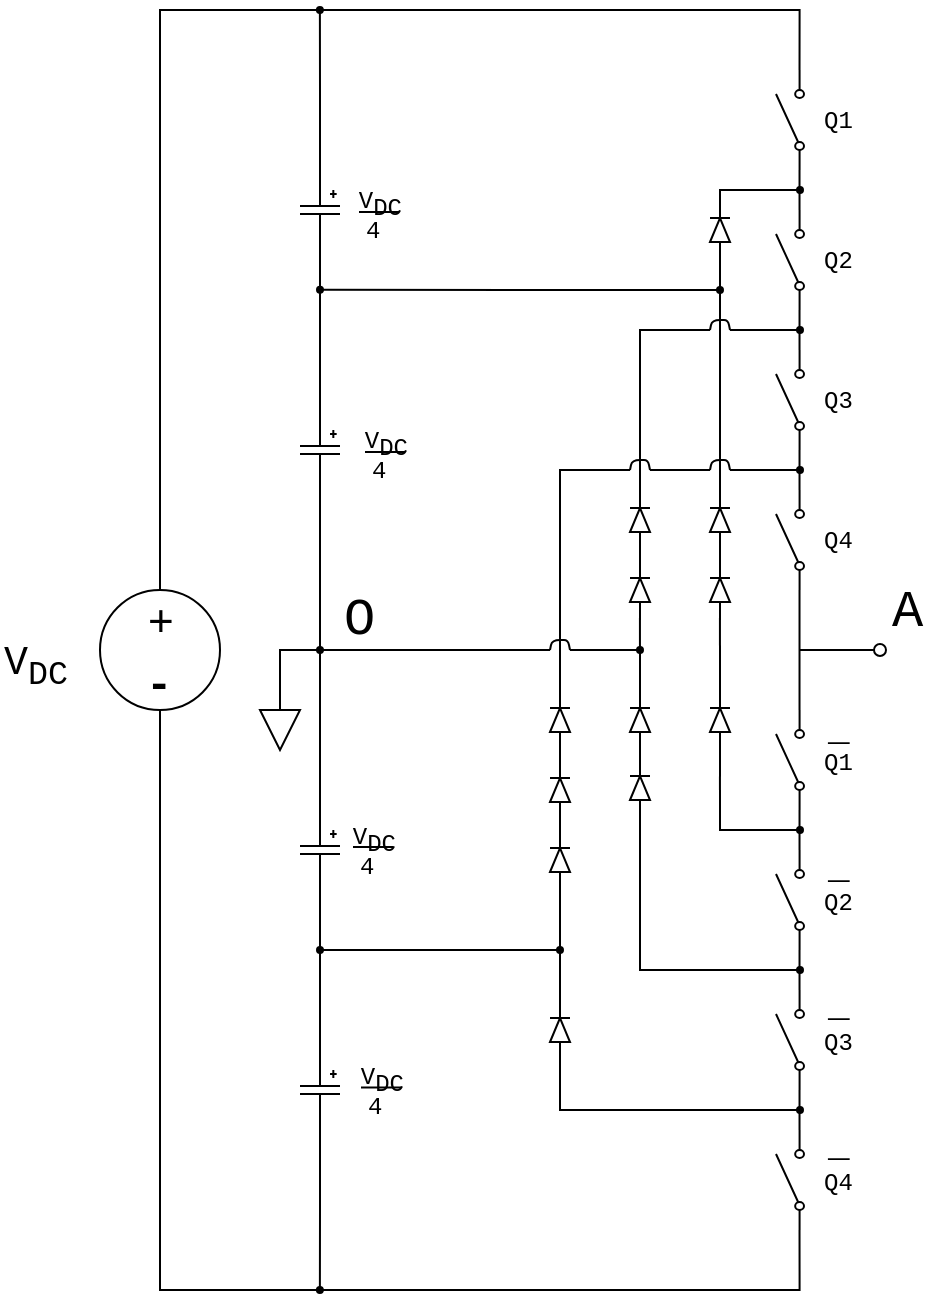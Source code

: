<mxfile version="10.6.6" type="github"><diagram id="sscBolJHvE7xzkybfC2L" name="Page-1"><mxGraphModel dx="1162" dy="651" grid="1" gridSize="5" guides="1" tooltips="1" connect="1" arrows="1" fold="1" page="1" pageScale="1" pageWidth="827" pageHeight="1169" math="0" shadow="0"><root><mxCell id="0"/><mxCell id="1" parent="0"/><mxCell id="ISOhxACk6VoRJgg4IMBV-1" value="" style="group" vertex="1" connectable="0" parent="1"><mxGeometry x="170" y="430" width="60" height="60" as="geometry"/></mxCell><mxCell id="ISOhxACk6VoRJgg4IMBV-2" value="" style="ellipse;whiteSpace=wrap;html=1;aspect=fixed;fillColor=none;" vertex="1" parent="ISOhxACk6VoRJgg4IMBV-1"><mxGeometry width="60" height="60" as="geometry"/></mxCell><mxCell id="ISOhxACk6VoRJgg4IMBV-3" value="+" style="text;html=1;resizable=0;points=[];autosize=1;align=left;verticalAlign=top;spacingTop=-4;fontStyle=0;fontSize=22;" vertex="1" parent="ISOhxACk6VoRJgg4IMBV-1"><mxGeometry x="22" width="20" height="20" as="geometry"/></mxCell><mxCell id="ISOhxACk6VoRJgg4IMBV-4" value="&lt;font style=&quot;font-size: 22px;&quot; face=&quot;Courier New&quot;&gt;-&lt;/font&gt;" style="text;html=1;resizable=0;points=[];autosize=1;align=left;verticalAlign=top;spacingTop=-4;fontSize=22;fontStyle=1" vertex="1" parent="ISOhxACk6VoRJgg4IMBV-1"><mxGeometry x="21" y="31" width="30" height="20" as="geometry"/></mxCell><mxCell id="ISOhxACk6VoRJgg4IMBV-5" style="edgeStyle=orthogonalEdgeStyle;rounded=0;orthogonalLoop=1;jettySize=auto;html=1;exitX=0;exitY=0.84;exitDx=0;exitDy=0;exitPerimeter=0;entryX=1;entryY=0.84;entryDx=0;entryDy=0;entryPerimeter=0;endArrow=none;endFill=0;" edge="1" parent="1" source="ISOhxACk6VoRJgg4IMBV-6" target="ISOhxACk6VoRJgg4IMBV-8"><mxGeometry relative="1" as="geometry"/></mxCell><mxCell id="ISOhxACk6VoRJgg4IMBV-6" value="" style="pointerEvents=1;verticalLabelPosition=bottom;shadow=0;dashed=0;align=center;fillColor=#ffffff;html=1;verticalAlign=top;strokeWidth=1;shape=mxgraph.electrical.electro-mechanical.simple_switch;direction=north;" vertex="1" parent="1"><mxGeometry x="508" y="170" width="14" height="50" as="geometry"/></mxCell><mxCell id="ISOhxACk6VoRJgg4IMBV-7" style="edgeStyle=orthogonalEdgeStyle;rounded=0;orthogonalLoop=1;jettySize=auto;html=1;exitX=0;exitY=0.84;exitDx=0;exitDy=0;exitPerimeter=0;entryX=1;entryY=0.84;entryDx=0;entryDy=0;entryPerimeter=0;endArrow=none;endFill=0;" edge="1" parent="1" source="ISOhxACk6VoRJgg4IMBV-8" target="ISOhxACk6VoRJgg4IMBV-10"><mxGeometry relative="1" as="geometry"/></mxCell><mxCell id="ISOhxACk6VoRJgg4IMBV-8" value="" style="pointerEvents=1;verticalLabelPosition=bottom;shadow=0;dashed=0;align=center;fillColor=#ffffff;html=1;verticalAlign=top;strokeWidth=1;shape=mxgraph.electrical.electro-mechanical.simple_switch;direction=north;" vertex="1" parent="1"><mxGeometry x="508" y="240" width="14" height="50" as="geometry"/></mxCell><mxCell id="ISOhxACk6VoRJgg4IMBV-9" style="edgeStyle=orthogonalEdgeStyle;rounded=0;orthogonalLoop=1;jettySize=auto;html=1;exitX=0;exitY=0.84;exitDx=0;exitDy=0;exitPerimeter=0;entryX=1;entryY=0.84;entryDx=0;entryDy=0;entryPerimeter=0;endArrow=none;endFill=0;" edge="1" parent="1" source="ISOhxACk6VoRJgg4IMBV-10" target="ISOhxACk6VoRJgg4IMBV-12"><mxGeometry relative="1" as="geometry"/></mxCell><mxCell id="ISOhxACk6VoRJgg4IMBV-10" value="" style="pointerEvents=1;verticalLabelPosition=bottom;shadow=0;dashed=0;align=center;fillColor=#ffffff;html=1;verticalAlign=top;strokeWidth=1;shape=mxgraph.electrical.electro-mechanical.simple_switch;direction=north;" vertex="1" parent="1"><mxGeometry x="508" y="310" width="14" height="50" as="geometry"/></mxCell><mxCell id="ISOhxACk6VoRJgg4IMBV-11" style="edgeStyle=orthogonalEdgeStyle;rounded=0;orthogonalLoop=1;jettySize=auto;html=1;exitX=0;exitY=0.84;exitDx=0;exitDy=0;exitPerimeter=0;entryX=1;entryY=0.84;entryDx=0;entryDy=0;entryPerimeter=0;endArrow=none;endFill=0;" edge="1" parent="1" source="ISOhxACk6VoRJgg4IMBV-12" target="ISOhxACk6VoRJgg4IMBV-14"><mxGeometry relative="1" as="geometry"/></mxCell><mxCell id="ISOhxACk6VoRJgg4IMBV-12" value="" style="pointerEvents=1;verticalLabelPosition=bottom;shadow=0;dashed=0;align=center;fillColor=#ffffff;html=1;verticalAlign=top;strokeWidth=1;shape=mxgraph.electrical.electro-mechanical.simple_switch;direction=north;" vertex="1" parent="1"><mxGeometry x="508" y="380" width="14" height="50" as="geometry"/></mxCell><mxCell id="ISOhxACk6VoRJgg4IMBV-13" style="edgeStyle=orthogonalEdgeStyle;rounded=0;orthogonalLoop=1;jettySize=auto;html=1;exitX=0;exitY=0.84;exitDx=0;exitDy=0;exitPerimeter=0;entryX=1;entryY=0.84;entryDx=0;entryDy=0;entryPerimeter=0;endArrow=none;endFill=0;" edge="1" parent="1" source="ISOhxACk6VoRJgg4IMBV-14" target="ISOhxACk6VoRJgg4IMBV-16"><mxGeometry relative="1" as="geometry"/></mxCell><mxCell id="ISOhxACk6VoRJgg4IMBV-14" value="" style="pointerEvents=1;verticalLabelPosition=bottom;shadow=0;dashed=0;align=center;fillColor=#ffffff;html=1;verticalAlign=top;strokeWidth=1;shape=mxgraph.electrical.electro-mechanical.simple_switch;direction=north;" vertex="1" parent="1"><mxGeometry x="508" y="490" width="14" height="50" as="geometry"/></mxCell><mxCell id="ISOhxACk6VoRJgg4IMBV-15" style="edgeStyle=orthogonalEdgeStyle;rounded=0;orthogonalLoop=1;jettySize=auto;html=1;exitX=0;exitY=0.84;exitDx=0;exitDy=0;exitPerimeter=0;entryX=1;entryY=0.84;entryDx=0;entryDy=0;entryPerimeter=0;endArrow=none;endFill=0;" edge="1" parent="1" source="ISOhxACk6VoRJgg4IMBV-16" target="ISOhxACk6VoRJgg4IMBV-18"><mxGeometry relative="1" as="geometry"/></mxCell><mxCell id="ISOhxACk6VoRJgg4IMBV-16" value="" style="pointerEvents=1;verticalLabelPosition=bottom;shadow=0;dashed=0;align=center;fillColor=#ffffff;html=1;verticalAlign=top;strokeWidth=1;shape=mxgraph.electrical.electro-mechanical.simple_switch;direction=north;" vertex="1" parent="1"><mxGeometry x="508" y="560" width="14" height="50" as="geometry"/></mxCell><mxCell id="ISOhxACk6VoRJgg4IMBV-17" style="edgeStyle=orthogonalEdgeStyle;rounded=0;orthogonalLoop=1;jettySize=auto;html=1;exitX=0;exitY=0.84;exitDx=0;exitDy=0;exitPerimeter=0;entryX=1;entryY=0.84;entryDx=0;entryDy=0;entryPerimeter=0;endArrow=none;endFill=0;" edge="1" parent="1" source="ISOhxACk6VoRJgg4IMBV-18" target="ISOhxACk6VoRJgg4IMBV-20"><mxGeometry relative="1" as="geometry"/></mxCell><mxCell id="ISOhxACk6VoRJgg4IMBV-18" value="" style="pointerEvents=1;verticalLabelPosition=bottom;shadow=0;dashed=0;align=center;fillColor=#ffffff;html=1;verticalAlign=top;strokeWidth=1;shape=mxgraph.electrical.electro-mechanical.simple_switch;direction=north;" vertex="1" parent="1"><mxGeometry x="508" y="630" width="14" height="50" as="geometry"/></mxCell><mxCell id="ISOhxACk6VoRJgg4IMBV-19" style="edgeStyle=orthogonalEdgeStyle;rounded=0;orthogonalLoop=1;jettySize=auto;html=1;exitX=0;exitY=0.84;exitDx=0;exitDy=0;exitPerimeter=0;entryX=0.5;entryY=1;entryDx=0;entryDy=0;endArrow=none;endFill=0;" edge="1" parent="1" source="ISOhxACk6VoRJgg4IMBV-20" target="ISOhxACk6VoRJgg4IMBV-2"><mxGeometry relative="1" as="geometry"><Array as="points"><mxPoint x="520" y="780"/><mxPoint x="200" y="780"/></Array></mxGeometry></mxCell><mxCell id="ISOhxACk6VoRJgg4IMBV-20" value="" style="pointerEvents=1;verticalLabelPosition=bottom;shadow=0;dashed=0;align=center;fillColor=#ffffff;html=1;verticalAlign=top;strokeWidth=1;shape=mxgraph.electrical.electro-mechanical.simple_switch;direction=north;" vertex="1" parent="1"><mxGeometry x="508" y="700" width="14" height="50" as="geometry"/></mxCell><mxCell id="ISOhxACk6VoRJgg4IMBV-21" style="edgeStyle=orthogonalEdgeStyle;rounded=0;orthogonalLoop=1;jettySize=auto;html=1;exitX=0;exitY=0.5;exitDx=0;exitDy=0;exitPerimeter=0;endArrow=oval;endFill=1;endSize=3;" edge="1" parent="1" source="ISOhxACk6VoRJgg4IMBV-22"><mxGeometry relative="1" as="geometry"><mxPoint x="279.944" y="140" as="targetPoint"/></mxGeometry></mxCell><mxCell id="ISOhxACk6VoRJgg4IMBV-22" value="" style="pointerEvents=1;verticalLabelPosition=bottom;shadow=0;dashed=0;align=center;fillColor=#ffffff;html=1;verticalAlign=top;strokeWidth=1;shape=mxgraph.electrical.capacitors.capacitor_5;direction=south;" vertex="1" parent="1"><mxGeometry x="270" y="220" width="20" height="40" as="geometry"/></mxCell><mxCell id="ISOhxACk6VoRJgg4IMBV-23" style="edgeStyle=orthogonalEdgeStyle;rounded=0;orthogonalLoop=1;jettySize=auto;html=1;exitX=0;exitY=0.5;exitDx=0;exitDy=0;exitPerimeter=0;entryX=1;entryY=0.5;entryDx=0;entryDy=0;entryPerimeter=0;endArrow=none;endFill=0;endSize=3;" edge="1" parent="1" source="ISOhxACk6VoRJgg4IMBV-25" target="ISOhxACk6VoRJgg4IMBV-22"><mxGeometry relative="1" as="geometry"/></mxCell><mxCell id="ISOhxACk6VoRJgg4IMBV-24" style="edgeStyle=orthogonalEdgeStyle;rounded=0;orthogonalLoop=1;jettySize=auto;html=1;exitX=1;exitY=0.5;exitDx=0;exitDy=0;exitPerimeter=0;entryX=0;entryY=0.5;entryDx=0;entryDy=0;entryPerimeter=0;endArrow=none;endFill=0;endSize=3;" edge="1" parent="1" source="ISOhxACk6VoRJgg4IMBV-25" target="ISOhxACk6VoRJgg4IMBV-29"><mxGeometry relative="1" as="geometry"/></mxCell><mxCell id="ISOhxACk6VoRJgg4IMBV-25" value="" style="pointerEvents=1;verticalLabelPosition=bottom;shadow=0;dashed=0;align=center;fillColor=#ffffff;html=1;verticalAlign=top;strokeWidth=1;shape=mxgraph.electrical.capacitors.capacitor_5;direction=south;" vertex="1" parent="1"><mxGeometry x="270" y="340" width="20" height="40" as="geometry"/></mxCell><mxCell id="ISOhxACk6VoRJgg4IMBV-26" style="edgeStyle=orthogonalEdgeStyle;rounded=0;orthogonalLoop=1;jettySize=auto;html=1;exitX=1;exitY=0.5;exitDx=0;exitDy=0;exitPerimeter=0;endArrow=oval;endFill=1;endSize=3;" edge="1" parent="1" source="ISOhxACk6VoRJgg4IMBV-27"><mxGeometry relative="1" as="geometry"><mxPoint x="279.944" y="780" as="targetPoint"/></mxGeometry></mxCell><mxCell id="ISOhxACk6VoRJgg4IMBV-27" value="" style="pointerEvents=1;verticalLabelPosition=bottom;shadow=0;dashed=0;align=center;fillColor=#ffffff;html=1;verticalAlign=top;strokeWidth=1;shape=mxgraph.electrical.capacitors.capacitor_5;direction=south;" vertex="1" parent="1"><mxGeometry x="270" y="660" width="20" height="40" as="geometry"/></mxCell><mxCell id="ISOhxACk6VoRJgg4IMBV-28" style="edgeStyle=orthogonalEdgeStyle;rounded=0;orthogonalLoop=1;jettySize=auto;html=1;exitX=1;exitY=0.5;exitDx=0;exitDy=0;exitPerimeter=0;entryX=0;entryY=0.5;entryDx=0;entryDy=0;entryPerimeter=0;endArrow=none;endFill=0;endSize=3;" edge="1" parent="1" source="ISOhxACk6VoRJgg4IMBV-29" target="ISOhxACk6VoRJgg4IMBV-27"><mxGeometry relative="1" as="geometry"/></mxCell><mxCell id="ISOhxACk6VoRJgg4IMBV-29" value="" style="pointerEvents=1;verticalLabelPosition=bottom;shadow=0;dashed=0;align=center;fillColor=#ffffff;html=1;verticalAlign=top;strokeWidth=1;shape=mxgraph.electrical.capacitors.capacitor_5;direction=south;" vertex="1" parent="1"><mxGeometry x="270" y="540" width="20" height="40" as="geometry"/></mxCell><mxCell id="ISOhxACk6VoRJgg4IMBV-30" style="edgeStyle=orthogonalEdgeStyle;rounded=0;orthogonalLoop=1;jettySize=auto;html=1;endArrow=oval;endFill=1;endSize=3;" edge="1" parent="1"><mxGeometry relative="1" as="geometry"><mxPoint x="520" y="370" as="targetPoint"/><Array as="points"><mxPoint x="485" y="370"/></Array><mxPoint x="485" y="370" as="sourcePoint"/></mxGeometry></mxCell><mxCell id="ISOhxACk6VoRJgg4IMBV-31" style="edgeStyle=orthogonalEdgeStyle;rounded=0;orthogonalLoop=1;jettySize=auto;html=1;endArrow=oval;endFill=1;endSize=3;" edge="1" parent="1"><mxGeometry relative="1" as="geometry"><mxPoint x="520" y="550" as="targetPoint"/><Array as="points"><mxPoint x="480" y="550"/></Array><mxPoint x="480" y="530" as="sourcePoint"/></mxGeometry></mxCell><mxCell id="ISOhxACk6VoRJgg4IMBV-33" style="edgeStyle=orthogonalEdgeStyle;rounded=0;orthogonalLoop=1;jettySize=auto;html=1;exitX=0.5;exitY=0;exitDx=0;exitDy=0;entryX=1;entryY=0.84;entryDx=0;entryDy=0;entryPerimeter=0;endArrow=none;endFill=0;" edge="1" parent="1" source="ISOhxACk6VoRJgg4IMBV-2" target="ISOhxACk6VoRJgg4IMBV-6"><mxGeometry relative="1" as="geometry"><mxPoint x="410" y="140" as="targetPoint"/><Array as="points"><mxPoint x="200" y="140"/><mxPoint x="520" y="140"/></Array></mxGeometry></mxCell><mxCell id="ISOhxACk6VoRJgg4IMBV-34" style="edgeStyle=orthogonalEdgeStyle;rounded=0;orthogonalLoop=1;jettySize=auto;html=1;exitX=0.5;exitY=0;exitDx=0;exitDy=0;exitPerimeter=0;endArrow=oval;endFill=1;endSize=3;" edge="1" parent="1" source="ISOhxACk6VoRJgg4IMBV-35"><mxGeometry relative="1" as="geometry"><mxPoint x="280" y="460" as="targetPoint"/><Array as="points"><mxPoint x="260" y="460"/></Array></mxGeometry></mxCell><mxCell id="ISOhxACk6VoRJgg4IMBV-35" value="" style="pointerEvents=1;verticalLabelPosition=bottom;shadow=0;dashed=0;align=center;fillColor=#ffffff;html=1;verticalAlign=top;strokeWidth=1;shape=mxgraph.electrical.signal_sources.signal_ground;" vertex="1" parent="1"><mxGeometry x="250" y="480" width="20" height="30" as="geometry"/></mxCell><mxCell id="ISOhxACk6VoRJgg4IMBV-36" style="edgeStyle=orthogonalEdgeStyle;rounded=0;orthogonalLoop=1;jettySize=auto;html=1;endArrow=oval;endFill=1;endSize=3;" edge="1" parent="1"><mxGeometry relative="1" as="geometry"><mxPoint x="520" y="300" as="targetPoint"/><Array as="points"><mxPoint x="490" y="300"/></Array><mxPoint x="485" y="300" as="sourcePoint"/></mxGeometry></mxCell><mxCell id="ISOhxACk6VoRJgg4IMBV-38" style="edgeStyle=orthogonalEdgeStyle;rounded=0;orthogonalLoop=1;jettySize=auto;html=1;endArrow=oval;endFill=1;endSize=3;exitX=0;exitY=0.5;exitDx=0;exitDy=0;exitPerimeter=0;" edge="1" parent="1" source="ISOhxACk6VoRJgg4IMBV-70"><mxGeometry relative="1" as="geometry"><mxPoint x="520" y="620" as="targetPoint"/><Array as="points"><mxPoint x="440" y="620"/></Array><mxPoint x="440" y="590" as="sourcePoint"/></mxGeometry></mxCell><mxCell id="ISOhxACk6VoRJgg4IMBV-43" style="edgeStyle=orthogonalEdgeStyle;rounded=0;orthogonalLoop=1;jettySize=auto;html=1;endArrow=oval;endFill=1;endSize=3;exitX=1;exitY=0.5;exitDx=0;exitDy=0;exitPerimeter=0;" edge="1" parent="1" source="ISOhxACk6VoRJgg4IMBV-52"><mxGeometry relative="1" as="geometry"><Array as="points"><mxPoint x="480" y="230"/><mxPoint x="520" y="230"/></Array><mxPoint x="420" y="260" as="sourcePoint"/><mxPoint x="520" y="230" as="targetPoint"/></mxGeometry></mxCell><mxCell id="ISOhxACk6VoRJgg4IMBV-46" style="edgeStyle=orthogonalEdgeStyle;rounded=0;orthogonalLoop=1;jettySize=auto;html=1;endArrow=oval;endFill=1;endSize=3;exitX=0;exitY=0.5;exitDx=0;exitDy=0;exitPerimeter=0;" edge="1" parent="1" source="ISOhxACk6VoRJgg4IMBV-82"><mxGeometry relative="1" as="geometry"><mxPoint x="520" y="690" as="targetPoint"/><Array as="points"><mxPoint x="400" y="690"/></Array><mxPoint x="330" y="690" as="sourcePoint"/></mxGeometry></mxCell><mxCell id="ISOhxACk6VoRJgg4IMBV-48" value="" style="endArrow=oval;html=1;endFill=0;" edge="1" parent="1"><mxGeometry width="50" height="50" relative="1" as="geometry"><mxPoint x="520" y="460" as="sourcePoint"/><mxPoint x="560" y="460" as="targetPoint"/></mxGeometry></mxCell><mxCell id="ISOhxACk6VoRJgg4IMBV-49" value="&lt;font style=&quot;font-size: 20px&quot; face=&quot;Courier New&quot;&gt;V&lt;sub&gt;DC&lt;/sub&gt;&lt;/font&gt;" style="text;html=1;resizable=0;points=[];autosize=1;align=left;verticalAlign=top;spacingTop=-4;fontSize=26;" vertex="1" parent="1"><mxGeometry x="120" y="445" width="50" height="40" as="geometry"/></mxCell><mxCell id="ISOhxACk6VoRJgg4IMBV-50" value="&lt;font face=&quot;Courier New&quot;&gt;O&lt;/font&gt;" style="text;html=1;resizable=0;points=[];autosize=1;align=left;verticalAlign=top;spacingTop=-4;fontSize=26;" vertex="1" parent="1"><mxGeometry x="290" y="425" width="30" height="30" as="geometry"/></mxCell><mxCell id="ISOhxACk6VoRJgg4IMBV-51" value="&lt;font face=&quot;Courier New&quot;&gt;A&lt;/font&gt;" style="text;html=1;resizable=0;points=[];autosize=1;align=left;verticalAlign=top;spacingTop=-4;fontSize=26;" vertex="1" parent="1"><mxGeometry x="564" y="421" width="30" height="30" as="geometry"/></mxCell><mxCell id="ISOhxACk6VoRJgg4IMBV-52" value="" style="pointerEvents=1;fillColor=#000000;verticalLabelPosition=bottom;shadow=0;dashed=0;align=center;fillColor=#ffffff;html=1;verticalAlign=top;strokeWidth=1;shape=mxgraph.electrical.diodes.diode;direction=north;" vertex="1" parent="1"><mxGeometry x="475" y="235" width="10" height="30" as="geometry"/></mxCell><mxCell id="ISOhxACk6VoRJgg4IMBV-53" value="" style="endArrow=none;html=1;" edge="1" parent="1"><mxGeometry width="50" height="50" relative="1" as="geometry"><mxPoint x="475" y="300" as="sourcePoint"/><mxPoint x="485" y="300" as="targetPoint"/><Array as="points"><mxPoint x="476" y="295"/><mxPoint x="484" y="295"/></Array></mxGeometry></mxCell><mxCell id="ISOhxACk6VoRJgg4IMBV-60" style="edgeStyle=orthogonalEdgeStyle;rounded=0;orthogonalLoop=1;jettySize=auto;html=1;exitX=1;exitY=0.5;exitDx=0;exitDy=0;exitPerimeter=0;endArrow=none;endFill=0;entryX=0;entryY=0.5;entryDx=0;entryDy=0;entryPerimeter=0;" edge="1" parent="1" source="ISOhxACk6VoRJgg4IMBV-54" target="ISOhxACk6VoRJgg4IMBV-52"><mxGeometry relative="1" as="geometry"><mxPoint x="479.98" y="375" as="targetPoint"/></mxGeometry></mxCell><mxCell id="ISOhxACk6VoRJgg4IMBV-54" value="" style="pointerEvents=1;fillColor=#000000;verticalLabelPosition=bottom;shadow=0;dashed=0;align=center;fillColor=#ffffff;html=1;verticalAlign=top;strokeWidth=1;shape=mxgraph.electrical.diodes.diode;direction=north;" vertex="1" parent="1"><mxGeometry x="475" y="380" width="10" height="30" as="geometry"/></mxCell><mxCell id="ISOhxACk6VoRJgg4IMBV-59" style="edgeStyle=orthogonalEdgeStyle;rounded=0;orthogonalLoop=1;jettySize=auto;html=1;exitX=1;exitY=0.5;exitDx=0;exitDy=0;exitPerimeter=0;entryX=0;entryY=0.5;entryDx=0;entryDy=0;entryPerimeter=0;endArrow=none;endFill=0;" edge="1" parent="1" target="ISOhxACk6VoRJgg4IMBV-54"><mxGeometry relative="1" as="geometry"><mxPoint x="480" y="415" as="sourcePoint"/></mxGeometry></mxCell><mxCell id="ISOhxACk6VoRJgg4IMBV-55" value="" style="pointerEvents=1;fillColor=#000000;verticalLabelPosition=bottom;shadow=0;dashed=0;align=center;fillColor=#ffffff;html=1;verticalAlign=top;strokeWidth=1;shape=mxgraph.electrical.diodes.diode;direction=north;" vertex="1" parent="1"><mxGeometry x="475" y="415" width="10" height="30" as="geometry"/></mxCell><mxCell id="ISOhxACk6VoRJgg4IMBV-57" style="edgeStyle=orthogonalEdgeStyle;rounded=0;orthogonalLoop=1;jettySize=auto;html=1;exitX=0;exitY=0.5;exitDx=0;exitDy=0;exitPerimeter=0;endArrow=none;endFill=0;" edge="1" parent="1" source="ISOhxACk6VoRJgg4IMBV-56"><mxGeometry relative="1" as="geometry"><mxPoint x="479.98" y="530.034" as="targetPoint"/></mxGeometry></mxCell><mxCell id="ISOhxACk6VoRJgg4IMBV-58" style="edgeStyle=orthogonalEdgeStyle;rounded=0;orthogonalLoop=1;jettySize=auto;html=1;exitX=1;exitY=0.5;exitDx=0;exitDy=0;exitPerimeter=0;entryX=0.033;entryY=0.498;entryDx=0;entryDy=0;entryPerimeter=0;endArrow=none;endFill=0;" edge="1" parent="1" source="ISOhxACk6VoRJgg4IMBV-56" target="ISOhxACk6VoRJgg4IMBV-55"><mxGeometry relative="1" as="geometry"/></mxCell><mxCell id="ISOhxACk6VoRJgg4IMBV-56" value="" style="pointerEvents=1;fillColor=#000000;verticalLabelPosition=bottom;shadow=0;dashed=0;align=center;fillColor=#ffffff;html=1;verticalAlign=top;strokeWidth=1;shape=mxgraph.electrical.diodes.diode;direction=north;" vertex="1" parent="1"><mxGeometry x="475" y="480" width="10" height="30" as="geometry"/></mxCell><mxCell id="ISOhxACk6VoRJgg4IMBV-61" value="" style="endArrow=none;html=1;" edge="1" parent="1"><mxGeometry width="50" height="50" relative="1" as="geometry"><mxPoint x="475.0" y="370" as="sourcePoint"/><mxPoint x="485.0" y="370" as="targetPoint"/><Array as="points"><mxPoint x="476" y="365"/><mxPoint x="484" y="365"/></Array></mxGeometry></mxCell><mxCell id="ISOhxACk6VoRJgg4IMBV-74" style="edgeStyle=orthogonalEdgeStyle;rounded=0;orthogonalLoop=1;jettySize=auto;html=1;exitX=1;exitY=0.5;exitDx=0;exitDy=0;exitPerimeter=0;endArrow=none;endFill=0;endSize=3;" edge="1" parent="1" source="ISOhxACk6VoRJgg4IMBV-62"><mxGeometry relative="1" as="geometry"><mxPoint x="475" y="300" as="targetPoint"/><Array as="points"><mxPoint x="440" y="300"/></Array></mxGeometry></mxCell><mxCell id="ISOhxACk6VoRJgg4IMBV-62" value="" style="pointerEvents=1;fillColor=#000000;verticalLabelPosition=bottom;shadow=0;dashed=0;align=center;fillColor=#ffffff;html=1;verticalAlign=top;strokeWidth=1;shape=mxgraph.electrical.diodes.diode;direction=north;" vertex="1" parent="1"><mxGeometry x="435" y="380" width="10" height="30" as="geometry"/></mxCell><mxCell id="ISOhxACk6VoRJgg4IMBV-63" style="edgeStyle=orthogonalEdgeStyle;rounded=0;orthogonalLoop=1;jettySize=auto;html=1;exitX=1;exitY=0.5;exitDx=0;exitDy=0;exitPerimeter=0;entryX=0;entryY=0.5;entryDx=0;entryDy=0;entryPerimeter=0;endArrow=none;endFill=0;" edge="1" parent="1" source="ISOhxACk6VoRJgg4IMBV-64" target="ISOhxACk6VoRJgg4IMBV-62"><mxGeometry relative="1" as="geometry"/></mxCell><mxCell id="ISOhxACk6VoRJgg4IMBV-64" value="" style="pointerEvents=1;fillColor=#000000;verticalLabelPosition=bottom;shadow=0;dashed=0;align=center;fillColor=#ffffff;html=1;verticalAlign=top;strokeWidth=1;shape=mxgraph.electrical.diodes.diode;direction=north;" vertex="1" parent="1"><mxGeometry x="435" y="415" width="10" height="30" as="geometry"/></mxCell><mxCell id="ISOhxACk6VoRJgg4IMBV-65" style="edgeStyle=orthogonalEdgeStyle;rounded=0;orthogonalLoop=1;jettySize=auto;html=1;exitX=1;exitY=0.5;exitDx=0;exitDy=0;exitPerimeter=0;entryX=0.033;entryY=0.498;entryDx=0;entryDy=0;entryPerimeter=0;endArrow=none;endFill=0;" edge="1" parent="1" target="ISOhxACk6VoRJgg4IMBV-64" source="ISOhxACk6VoRJgg4IMBV-68"><mxGeometry relative="1" as="geometry"><mxPoint x="440.143" y="490.286" as="sourcePoint"/></mxGeometry></mxCell><mxCell id="ISOhxACk6VoRJgg4IMBV-68" value="" style="pointerEvents=1;fillColor=#000000;verticalLabelPosition=bottom;shadow=0;dashed=0;align=center;fillColor=#ffffff;html=1;verticalAlign=top;strokeWidth=1;shape=mxgraph.electrical.diodes.diode;direction=north;" vertex="1" parent="1"><mxGeometry x="435" y="480" width="10" height="30" as="geometry"/></mxCell><mxCell id="ISOhxACk6VoRJgg4IMBV-69" style="edgeStyle=orthogonalEdgeStyle;rounded=0;orthogonalLoop=1;jettySize=auto;html=1;exitX=1;exitY=0.5;exitDx=0;exitDy=0;exitPerimeter=0;entryX=0;entryY=0.5;entryDx=0;entryDy=0;entryPerimeter=0;endArrow=none;endFill=0;" edge="1" parent="1" source="ISOhxACk6VoRJgg4IMBV-70"><mxGeometry relative="1" as="geometry"><mxPoint x="440" y="509" as="targetPoint"/></mxGeometry></mxCell><mxCell id="ISOhxACk6VoRJgg4IMBV-70" value="" style="pointerEvents=1;fillColor=#000000;verticalLabelPosition=bottom;shadow=0;dashed=0;align=center;fillColor=#ffffff;html=1;verticalAlign=top;strokeWidth=1;shape=mxgraph.electrical.diodes.diode;direction=north;" vertex="1" parent="1"><mxGeometry x="435" y="514" width="10" height="30" as="geometry"/></mxCell><mxCell id="ISOhxACk6VoRJgg4IMBV-73" value="" style="endArrow=oval;html=1;endFill=1;endSize=3;" edge="1" parent="1"><mxGeometry width="50" height="50" relative="1" as="geometry"><mxPoint x="405" y="460" as="sourcePoint"/><mxPoint x="440" y="460" as="targetPoint"/></mxGeometry></mxCell><mxCell id="ISOhxACk6VoRJgg4IMBV-79" style="edgeStyle=orthogonalEdgeStyle;rounded=0;orthogonalLoop=1;jettySize=auto;html=1;exitX=1;exitY=0.5;exitDx=0;exitDy=0;exitPerimeter=0;endArrow=none;endFill=0;endSize=3;" edge="1" parent="1" source="ISOhxACk6VoRJgg4IMBV-75"><mxGeometry relative="1" as="geometry"><mxPoint x="435" y="370" as="targetPoint"/><Array as="points"><mxPoint x="400" y="370"/></Array></mxGeometry></mxCell><mxCell id="ISOhxACk6VoRJgg4IMBV-75" value="" style="pointerEvents=1;fillColor=#000000;verticalLabelPosition=bottom;shadow=0;dashed=0;align=center;fillColor=#ffffff;html=1;verticalAlign=top;strokeWidth=1;shape=mxgraph.electrical.diodes.diode;direction=north;" vertex="1" parent="1"><mxGeometry x="395" y="480" width="10" height="30" as="geometry"/></mxCell><mxCell id="ISOhxACk6VoRJgg4IMBV-76" style="edgeStyle=orthogonalEdgeStyle;rounded=0;orthogonalLoop=1;jettySize=auto;html=1;exitX=1;exitY=0.5;exitDx=0;exitDy=0;exitPerimeter=0;entryX=0;entryY=0.5;entryDx=0;entryDy=0;entryPerimeter=0;endArrow=none;endFill=0;" edge="1" parent="1" source="ISOhxACk6VoRJgg4IMBV-77" target="ISOhxACk6VoRJgg4IMBV-75"><mxGeometry relative="1" as="geometry"/></mxCell><mxCell id="ISOhxACk6VoRJgg4IMBV-77" value="" style="pointerEvents=1;fillColor=#000000;verticalLabelPosition=bottom;shadow=0;dashed=0;align=center;fillColor=#ffffff;html=1;verticalAlign=top;strokeWidth=1;shape=mxgraph.electrical.diodes.diode;direction=north;" vertex="1" parent="1"><mxGeometry x="395" y="515" width="10" height="30" as="geometry"/></mxCell><mxCell id="ISOhxACk6VoRJgg4IMBV-84" style="edgeStyle=orthogonalEdgeStyle;rounded=0;orthogonalLoop=1;jettySize=auto;html=1;exitX=1;exitY=0.5;exitDx=0;exitDy=0;exitPerimeter=0;entryX=0;entryY=0.5;entryDx=0;entryDy=0;entryPerimeter=0;endArrow=none;endFill=0;endSize=3;" edge="1" parent="1" source="ISOhxACk6VoRJgg4IMBV-78" target="ISOhxACk6VoRJgg4IMBV-77"><mxGeometry relative="1" as="geometry"/></mxCell><mxCell id="ISOhxACk6VoRJgg4IMBV-78" value="" style="pointerEvents=1;fillColor=#000000;verticalLabelPosition=bottom;shadow=0;dashed=0;align=center;fillColor=#ffffff;html=1;verticalAlign=top;strokeWidth=1;shape=mxgraph.electrical.diodes.diode;direction=north;" vertex="1" parent="1"><mxGeometry x="395" y="550" width="10" height="30" as="geometry"/></mxCell><mxCell id="ISOhxACk6VoRJgg4IMBV-80" value="" style="endArrow=none;html=1;" edge="1" parent="1"><mxGeometry width="50" height="50" relative="1" as="geometry"><mxPoint x="435.0" y="370" as="sourcePoint"/><mxPoint x="445.0" y="370" as="targetPoint"/><Array as="points"><mxPoint x="436" y="365"/><mxPoint x="444" y="365"/></Array></mxGeometry></mxCell><mxCell id="ISOhxACk6VoRJgg4IMBV-81" value="" style="endArrow=none;html=1;" edge="1" parent="1"><mxGeometry width="50" height="50" relative="1" as="geometry"><mxPoint x="445" y="370" as="sourcePoint"/><mxPoint x="475" y="370" as="targetPoint"/></mxGeometry></mxCell><mxCell id="ISOhxACk6VoRJgg4IMBV-83" style="edgeStyle=orthogonalEdgeStyle;rounded=0;orthogonalLoop=1;jettySize=auto;html=1;exitX=1;exitY=0.5;exitDx=0;exitDy=0;exitPerimeter=0;entryX=0;entryY=0.5;entryDx=0;entryDy=0;entryPerimeter=0;endArrow=none;endFill=0;endSize=3;" edge="1" parent="1" source="ISOhxACk6VoRJgg4IMBV-82" target="ISOhxACk6VoRJgg4IMBV-78"><mxGeometry relative="1" as="geometry"/></mxCell><mxCell id="ISOhxACk6VoRJgg4IMBV-82" value="" style="pointerEvents=1;fillColor=#000000;verticalLabelPosition=bottom;shadow=0;dashed=0;align=center;fillColor=#ffffff;html=1;verticalAlign=top;strokeWidth=1;shape=mxgraph.electrical.diodes.diode;direction=north;" vertex="1" parent="1"><mxGeometry x="395" y="635" width="10" height="30" as="geometry"/></mxCell><mxCell id="ISOhxACk6VoRJgg4IMBV-85" value="" style="endArrow=oval;html=1;startArrow=oval;startFill=1;endFill=1;endSize=3;startSize=3;" edge="1" parent="1"><mxGeometry width="50" height="50" relative="1" as="geometry"><mxPoint x="280" y="610" as="sourcePoint"/><mxPoint x="400" y="610" as="targetPoint"/></mxGeometry></mxCell><mxCell id="ISOhxACk6VoRJgg4IMBV-86" value="" style="endArrow=oval;html=1;startArrow=oval;startFill=1;endFill=1;endSize=3;startSize=3;" edge="1" parent="1"><mxGeometry width="50" height="50" relative="1" as="geometry"><mxPoint x="280" y="279.9" as="sourcePoint"/><mxPoint x="480" y="280" as="targetPoint"/></mxGeometry></mxCell><mxCell id="ISOhxACk6VoRJgg4IMBV-87" value="" style="endArrow=none;html=1;" edge="1" parent="1"><mxGeometry width="50" height="50" relative="1" as="geometry"><mxPoint x="395" y="460.0" as="sourcePoint"/><mxPoint x="405" y="460.0" as="targetPoint"/><Array as="points"><mxPoint x="396" y="455"/><mxPoint x="404" y="455"/></Array></mxGeometry></mxCell><mxCell id="ISOhxACk6VoRJgg4IMBV-88" value="" style="endArrow=none;html=1;" edge="1" parent="1"><mxGeometry width="50" height="50" relative="1" as="geometry"><mxPoint x="280" y="460" as="sourcePoint"/><mxPoint x="395" y="460" as="targetPoint"/></mxGeometry></mxCell><mxCell id="ISOhxACk6VoRJgg4IMBV-89" value="&lt;font face=&quot;Courier New&quot;&gt;Q1&lt;/font&gt;" style="text;html=1;resizable=0;points=[];autosize=1;align=left;verticalAlign=top;spacingTop=-4;" vertex="1" parent="1"><mxGeometry x="530" y="185" width="25" height="20" as="geometry"/></mxCell><mxCell id="ISOhxACk6VoRJgg4IMBV-90" value="&lt;font face=&quot;Courier New&quot;&gt;Q2&lt;/font&gt;" style="text;html=1;resizable=0;points=[];autosize=1;align=left;verticalAlign=top;spacingTop=-4;" vertex="1" parent="1"><mxGeometry x="530" y="255" width="25" height="20" as="geometry"/></mxCell><mxCell id="ISOhxACk6VoRJgg4IMBV-91" value="&lt;font face=&quot;Courier New&quot;&gt;Q3&lt;/font&gt;" style="text;html=1;resizable=0;points=[];autosize=1;align=left;verticalAlign=top;spacingTop=-4;" vertex="1" parent="1"><mxGeometry x="530" y="325" width="25" height="20" as="geometry"/></mxCell><mxCell id="ISOhxACk6VoRJgg4IMBV-92" value="&lt;font face=&quot;Courier New&quot;&gt;Q4&lt;/font&gt;" style="text;html=1;resizable=0;points=[];autosize=1;align=left;verticalAlign=top;spacingTop=-4;" vertex="1" parent="1"><mxGeometry x="530" y="395" width="25" height="20" as="geometry"/></mxCell><mxCell id="ISOhxACk6VoRJgg4IMBV-93" value="&lt;font face=&quot;Courier New&quot;&gt;Q1&lt;/font&gt;" style="text;html=1;resizable=0;points=[];autosize=1;align=left;verticalAlign=top;spacingTop=-4;" vertex="1" parent="1"><mxGeometry x="530" y="505.6" width="25" height="20" as="geometry"/></mxCell><mxCell id="ISOhxACk6VoRJgg4IMBV-94" value="&lt;font face=&quot;Courier New&quot;&gt;Q2&lt;/font&gt;" style="text;html=1;resizable=0;points=[];autosize=1;align=left;verticalAlign=top;spacingTop=-4;" vertex="1" parent="1"><mxGeometry x="530" y="575.6" width="25" height="20" as="geometry"/></mxCell><mxCell id="ISOhxACk6VoRJgg4IMBV-95" value="&lt;font face=&quot;Courier New&quot;&gt;Q3&lt;/font&gt;" style="text;html=1;resizable=0;points=[];autosize=1;align=left;verticalAlign=top;spacingTop=-4;" vertex="1" parent="1"><mxGeometry x="530" y="645.6" width="25" height="20" as="geometry"/></mxCell><mxCell id="ISOhxACk6VoRJgg4IMBV-96" value="&lt;font face=&quot;Courier New&quot;&gt;Q4&lt;/font&gt;" style="text;html=1;resizable=0;points=[];autosize=1;align=left;verticalAlign=top;spacingTop=-4;" vertex="1" parent="1"><mxGeometry x="530" y="715.6" width="25" height="20" as="geometry"/></mxCell><mxCell id="ISOhxACk6VoRJgg4IMBV-97" value="&lt;font style=&quot;font-size: 18px;&quot; face=&quot;Courier New&quot;&gt;_&lt;/font&gt;" style="text;html=1;resizable=0;points=[];autosize=1;align=left;verticalAlign=top;spacingTop=-4;fontSize=18;" vertex="1" parent="1"><mxGeometry x="532" y="485.5" width="20" height="20" as="geometry"/></mxCell><mxCell id="ISOhxACk6VoRJgg4IMBV-98" value="&lt;font style=&quot;font-size: 18px;&quot; face=&quot;Courier New&quot;&gt;_&lt;/font&gt;" style="text;html=1;resizable=0;points=[];autosize=1;align=left;verticalAlign=top;spacingTop=-4;fontSize=18;" vertex="1" parent="1"><mxGeometry x="532" y="555" width="20" height="20" as="geometry"/></mxCell><mxCell id="ISOhxACk6VoRJgg4IMBV-99" value="&lt;font style=&quot;font-size: 18px;&quot; face=&quot;Courier New&quot;&gt;_&lt;/font&gt;" style="text;html=1;resizable=0;points=[];autosize=1;align=left;verticalAlign=top;spacingTop=-4;fontSize=18;" vertex="1" parent="1"><mxGeometry x="532" y="624" width="20" height="20" as="geometry"/></mxCell><mxCell id="ISOhxACk6VoRJgg4IMBV-100" value="&lt;font style=&quot;font-size: 18px;&quot; face=&quot;Courier New&quot;&gt;_&lt;/font&gt;" style="text;html=1;resizable=0;points=[];autosize=1;align=left;verticalAlign=top;spacingTop=-4;fontSize=18;" vertex="1" parent="1"><mxGeometry x="532" y="694" width="20" height="20" as="geometry"/></mxCell><mxCell id="ISOhxACk6VoRJgg4IMBV-104" value="" style="group" vertex="1" connectable="0" parent="1"><mxGeometry x="275" y="345" width="50" height="35" as="geometry"/></mxCell><mxCell id="ISOhxACk6VoRJgg4IMBV-101" value="" style="endArrow=none;html=1;fontSize=16;" edge="1" parent="ISOhxACk6VoRJgg4IMBV-104"><mxGeometry width="50" height="50" relative="1" as="geometry"><mxPoint x="27.5" y="16" as="sourcePoint"/><mxPoint x="47.5" y="16" as="targetPoint"/></mxGeometry></mxCell><mxCell id="ISOhxACk6VoRJgg4IMBV-102" value="&lt;font style=&quot;font-size: 12px;&quot; face=&quot;Courier New&quot;&gt;V&lt;sub style=&quot;font-size: 12px;&quot;&gt;DC&lt;/sub&gt;&lt;/font&gt;" style="text;html=1;resizable=0;points=[];autosize=1;align=right;verticalAlign=top;spacingTop=-4;fontSize=12;" vertex="1" parent="ISOhxACk6VoRJgg4IMBV-104"><mxGeometry width="50" height="30" as="geometry"/></mxCell><mxCell id="ISOhxACk6VoRJgg4IMBV-103" value="&lt;font face=&quot;Courier New&quot;&gt;4&lt;/font&gt;" style="text;html=1;resizable=0;points=[];autosize=1;align=left;verticalAlign=top;spacingTop=-4;fontSize=12;" vertex="1" parent="ISOhxACk6VoRJgg4IMBV-104"><mxGeometry x="29" y="15" width="20" height="20" as="geometry"/></mxCell><mxCell id="ISOhxACk6VoRJgg4IMBV-105" value="" style="group" vertex="1" connectable="0" parent="1"><mxGeometry x="269" y="542.5" width="50" height="35" as="geometry"/></mxCell><mxCell id="ISOhxACk6VoRJgg4IMBV-106" value="" style="endArrow=none;html=1;fontSize=16;" edge="1" parent="ISOhxACk6VoRJgg4IMBV-105"><mxGeometry width="50" height="50" relative="1" as="geometry"><mxPoint x="27.5" y="16" as="sourcePoint"/><mxPoint x="47.5" y="16" as="targetPoint"/></mxGeometry></mxCell><mxCell id="ISOhxACk6VoRJgg4IMBV-107" value="&lt;font style=&quot;font-size: 12px;&quot; face=&quot;Courier New&quot;&gt;V&lt;sub style=&quot;font-size: 12px;&quot;&gt;DC&lt;/sub&gt;&lt;/font&gt;" style="text;html=1;resizable=0;points=[];autosize=1;align=right;verticalAlign=top;spacingTop=-4;fontSize=12;" vertex="1" parent="ISOhxACk6VoRJgg4IMBV-105"><mxGeometry width="50" height="30" as="geometry"/></mxCell><mxCell id="ISOhxACk6VoRJgg4IMBV-108" value="&lt;font face=&quot;Courier New&quot;&gt;4&lt;/font&gt;" style="text;html=1;resizable=0;points=[];autosize=1;align=left;verticalAlign=top;spacingTop=-4;fontSize=12;" vertex="1" parent="ISOhxACk6VoRJgg4IMBV-105"><mxGeometry x="29" y="15" width="20" height="20" as="geometry"/></mxCell><mxCell id="ISOhxACk6VoRJgg4IMBV-109" value="" style="group" vertex="1" connectable="0" parent="1"><mxGeometry x="273" y="662.7" width="50" height="35" as="geometry"/></mxCell><mxCell id="ISOhxACk6VoRJgg4IMBV-110" value="" style="endArrow=none;html=1;fontSize=16;" edge="1" parent="ISOhxACk6VoRJgg4IMBV-109"><mxGeometry width="50" height="50" relative="1" as="geometry"><mxPoint x="27.5" y="16" as="sourcePoint"/><mxPoint x="47.5" y="16" as="targetPoint"/></mxGeometry></mxCell><mxCell id="ISOhxACk6VoRJgg4IMBV-111" value="&lt;font style=&quot;font-size: 12px;&quot; face=&quot;Courier New&quot;&gt;V&lt;sub style=&quot;font-size: 12px;&quot;&gt;DC&lt;/sub&gt;&lt;/font&gt;" style="text;html=1;resizable=0;points=[];autosize=1;align=right;verticalAlign=top;spacingTop=-4;fontSize=12;" vertex="1" parent="ISOhxACk6VoRJgg4IMBV-109"><mxGeometry width="50" height="30" as="geometry"/></mxCell><mxCell id="ISOhxACk6VoRJgg4IMBV-112" value="&lt;font face=&quot;Courier New&quot;&gt;4&lt;/font&gt;" style="text;html=1;resizable=0;points=[];autosize=1;align=left;verticalAlign=top;spacingTop=-4;fontSize=12;" vertex="1" parent="ISOhxACk6VoRJgg4IMBV-109"><mxGeometry x="29" y="15" width="20" height="20" as="geometry"/></mxCell><mxCell id="ISOhxACk6VoRJgg4IMBV-113" value="" style="group" vertex="1" connectable="0" parent="1"><mxGeometry x="272" y="225" width="50" height="35" as="geometry"/></mxCell><mxCell id="ISOhxACk6VoRJgg4IMBV-114" value="" style="endArrow=none;html=1;fontSize=16;" edge="1" parent="ISOhxACk6VoRJgg4IMBV-113"><mxGeometry width="50" height="50" relative="1" as="geometry"><mxPoint x="27.5" y="16" as="sourcePoint"/><mxPoint x="47.5" y="16" as="targetPoint"/></mxGeometry></mxCell><mxCell id="ISOhxACk6VoRJgg4IMBV-115" value="&lt;font style=&quot;font-size: 12px;&quot; face=&quot;Courier New&quot;&gt;V&lt;sub style=&quot;font-size: 12px;&quot;&gt;DC&lt;/sub&gt;&lt;/font&gt;" style="text;html=1;resizable=0;points=[];autosize=1;align=right;verticalAlign=top;spacingTop=-4;fontSize=12;" vertex="1" parent="ISOhxACk6VoRJgg4IMBV-113"><mxGeometry width="50" height="30" as="geometry"/></mxCell><mxCell id="ISOhxACk6VoRJgg4IMBV-116" value="&lt;font face=&quot;Courier New&quot;&gt;4&lt;/font&gt;" style="text;html=1;resizable=0;points=[];autosize=1;align=left;verticalAlign=top;spacingTop=-4;fontSize=12;" vertex="1" parent="ISOhxACk6VoRJgg4IMBV-113"><mxGeometry x="29" y="15" width="20" height="20" as="geometry"/></mxCell></root></mxGraphModel></diagram></mxfile>